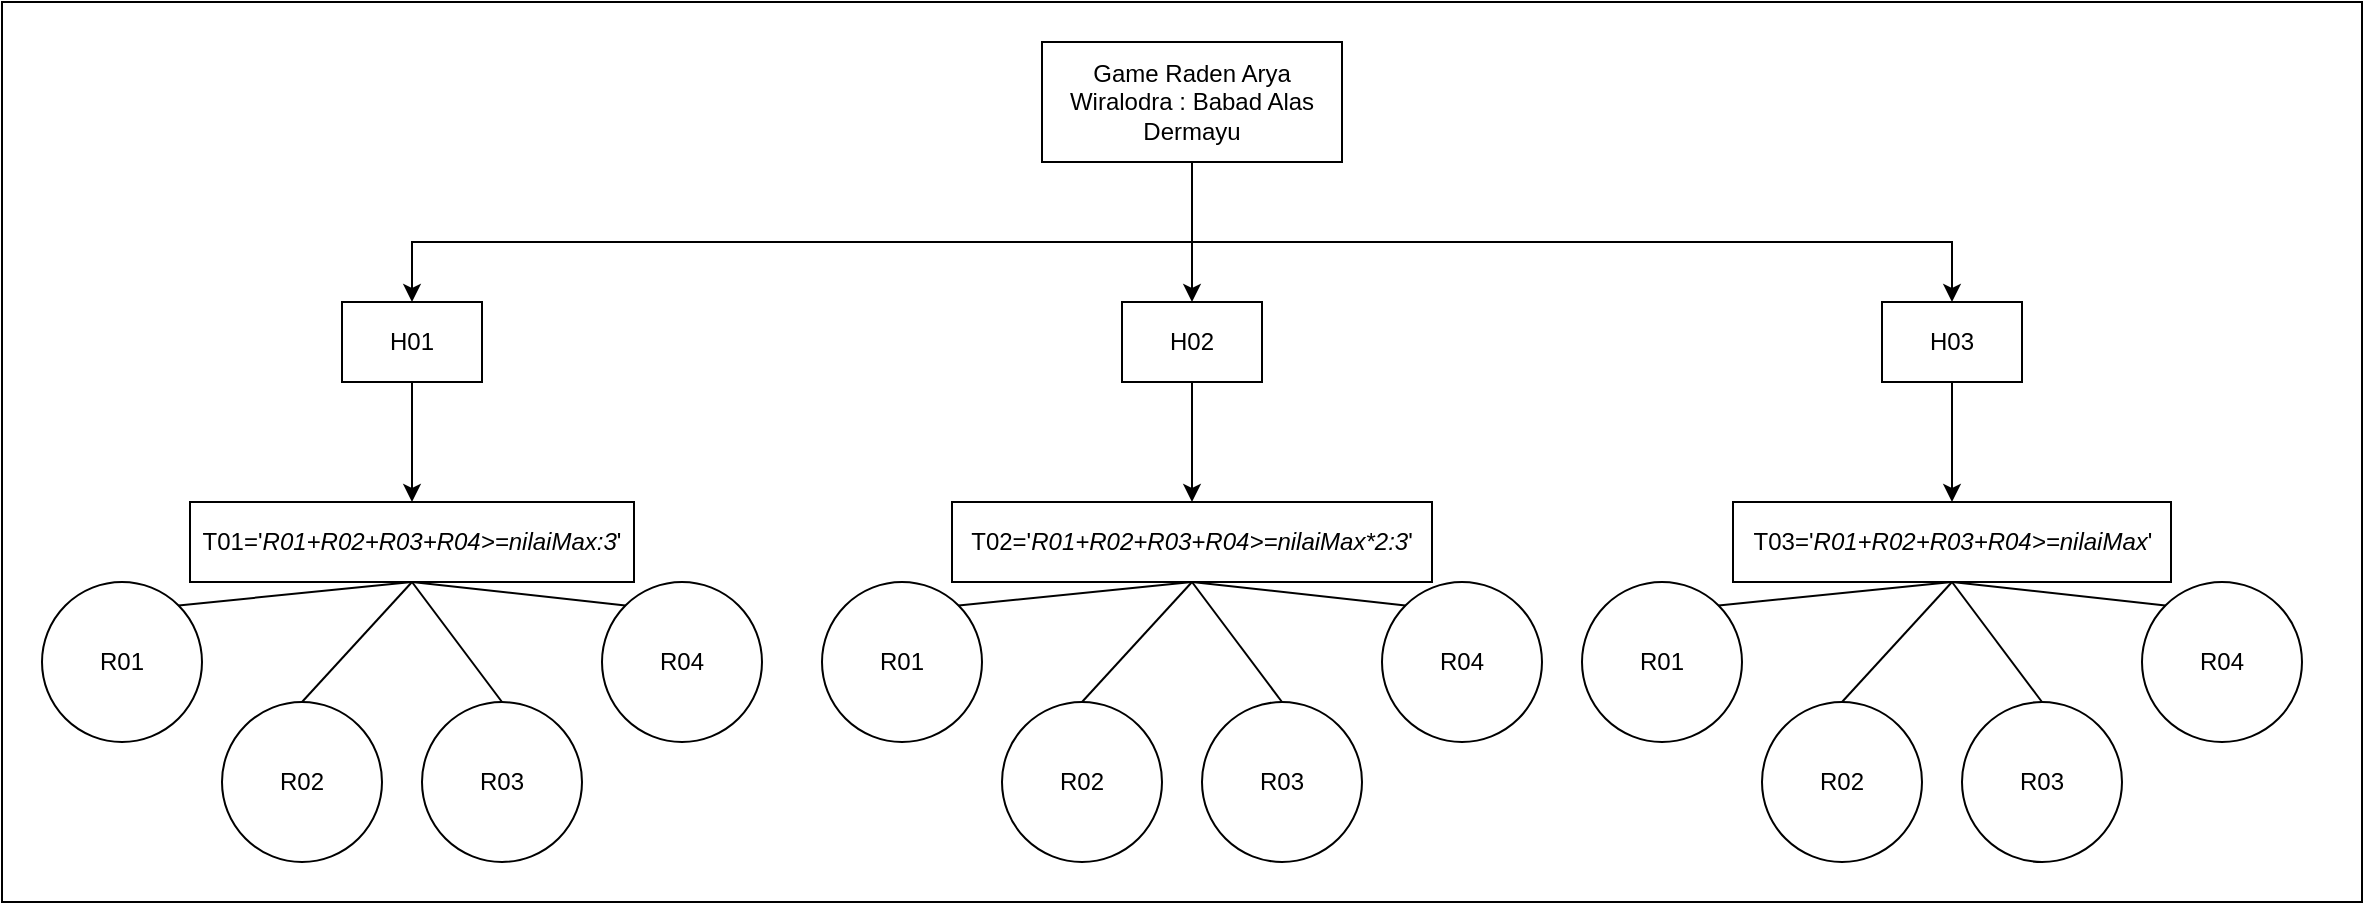 <mxfile version="13.6.4" type="github"><diagram id="F6alMVENvAiCOfsNCA-D" name="Page-1"><mxGraphModel dx="2131" dy="604" grid="1" gridSize="10" guides="1" tooltips="1" connect="1" arrows="1" fold="1" page="1" pageScale="1" pageWidth="900" pageHeight="800" math="0" shadow="0"><root><mxCell id="0"/><mxCell id="1" parent="0"/><mxCell id="dxGXI-1ypvfeSL7Pn-D6-101" value="" style="rounded=0;whiteSpace=wrap;html=1;" vertex="1" parent="1"><mxGeometry x="-440" y="70" width="1180" height="450" as="geometry"/></mxCell><mxCell id="dxGXI-1ypvfeSL7Pn-D6-5" style="edgeStyle=orthogonalEdgeStyle;rounded=0;orthogonalLoop=1;jettySize=auto;html=1;entryX=0.5;entryY=0;entryDx=0;entryDy=0;" edge="1" parent="1" source="dxGXI-1ypvfeSL7Pn-D6-1" target="dxGXI-1ypvfeSL7Pn-D6-3"><mxGeometry relative="1" as="geometry"/></mxCell><mxCell id="dxGXI-1ypvfeSL7Pn-D6-6" style="edgeStyle=orthogonalEdgeStyle;rounded=0;orthogonalLoop=1;jettySize=auto;html=1;entryX=0.5;entryY=0;entryDx=0;entryDy=0;" edge="1" parent="1" source="dxGXI-1ypvfeSL7Pn-D6-1" target="dxGXI-1ypvfeSL7Pn-D6-2"><mxGeometry relative="1" as="geometry"><Array as="points"><mxPoint x="155" y="190"/><mxPoint x="-235" y="190"/></Array></mxGeometry></mxCell><mxCell id="dxGXI-1ypvfeSL7Pn-D6-7" style="edgeStyle=orthogonalEdgeStyle;rounded=0;orthogonalLoop=1;jettySize=auto;html=1;entryX=0.5;entryY=0;entryDx=0;entryDy=0;" edge="1" parent="1" source="dxGXI-1ypvfeSL7Pn-D6-1" target="dxGXI-1ypvfeSL7Pn-D6-4"><mxGeometry relative="1" as="geometry"><Array as="points"><mxPoint x="155" y="190"/><mxPoint x="535" y="190"/></Array></mxGeometry></mxCell><mxCell id="dxGXI-1ypvfeSL7Pn-D6-1" value="&lt;span lang=&quot;EN-US&quot;&gt;Game&lt;/span&gt;&lt;i&gt;&lt;span lang=&quot;EN-US&quot;&gt; &lt;/span&gt;&lt;/i&gt;&lt;span lang=&quot;EN-US&quot;&gt;Raden Arya Wiralodra : Babad Alas Dermayu&lt;/span&gt;" style="rounded=0;whiteSpace=wrap;html=1;" vertex="1" parent="1"><mxGeometry x="80" y="90" width="150" height="60" as="geometry"/></mxCell><mxCell id="dxGXI-1ypvfeSL7Pn-D6-98" style="edgeStyle=orthogonalEdgeStyle;rounded=0;orthogonalLoop=1;jettySize=auto;html=1;entryX=0.5;entryY=0;entryDx=0;entryDy=0;" edge="1" parent="1" source="dxGXI-1ypvfeSL7Pn-D6-2" target="dxGXI-1ypvfeSL7Pn-D6-71"><mxGeometry relative="1" as="geometry"/></mxCell><mxCell id="dxGXI-1ypvfeSL7Pn-D6-2" value="H01" style="rounded=0;whiteSpace=wrap;html=1;" vertex="1" parent="1"><mxGeometry x="-270" y="220" width="70" height="40" as="geometry"/></mxCell><mxCell id="dxGXI-1ypvfeSL7Pn-D6-99" style="edgeStyle=orthogonalEdgeStyle;rounded=0;orthogonalLoop=1;jettySize=auto;html=1;entryX=0.5;entryY=0;entryDx=0;entryDy=0;" edge="1" parent="1" source="dxGXI-1ypvfeSL7Pn-D6-3" target="dxGXI-1ypvfeSL7Pn-D6-80"><mxGeometry relative="1" as="geometry"/></mxCell><mxCell id="dxGXI-1ypvfeSL7Pn-D6-3" value="H02" style="rounded=0;whiteSpace=wrap;html=1;" vertex="1" parent="1"><mxGeometry x="120" y="220" width="70" height="40" as="geometry"/></mxCell><mxCell id="dxGXI-1ypvfeSL7Pn-D6-100" style="edgeStyle=orthogonalEdgeStyle;rounded=0;orthogonalLoop=1;jettySize=auto;html=1;entryX=0.5;entryY=0;entryDx=0;entryDy=0;" edge="1" parent="1" source="dxGXI-1ypvfeSL7Pn-D6-4" target="dxGXI-1ypvfeSL7Pn-D6-89"><mxGeometry relative="1" as="geometry"/></mxCell><mxCell id="dxGXI-1ypvfeSL7Pn-D6-4" value="H03" style="rounded=0;whiteSpace=wrap;html=1;" vertex="1" parent="1"><mxGeometry x="500" y="220" width="70" height="40" as="geometry"/></mxCell><mxCell id="dxGXI-1ypvfeSL7Pn-D6-71" value="T01='&lt;i&gt;&lt;span lang=&quot;EN-US&quot;&gt;R01+R02+R03+R04&amp;gt;=nilaiMax:3&lt;/span&gt;&lt;/i&gt;'" style="rounded=0;whiteSpace=wrap;html=1;" vertex="1" parent="1"><mxGeometry x="-346" y="320" width="222" height="40" as="geometry"/></mxCell><mxCell id="dxGXI-1ypvfeSL7Pn-D6-72" value="R02" style="ellipse;whiteSpace=wrap;html=1;aspect=fixed;" vertex="1" parent="1"><mxGeometry x="-330" y="420" width="80" height="80" as="geometry"/></mxCell><mxCell id="dxGXI-1ypvfeSL7Pn-D6-73" value="&lt;div&gt;R03&lt;/div&gt;" style="ellipse;whiteSpace=wrap;html=1;aspect=fixed;" vertex="1" parent="1"><mxGeometry x="-230" y="420" width="80" height="80" as="geometry"/></mxCell><mxCell id="dxGXI-1ypvfeSL7Pn-D6-74" value="R04" style="ellipse;whiteSpace=wrap;html=1;aspect=fixed;" vertex="1" parent="1"><mxGeometry x="-140" y="360" width="80" height="80" as="geometry"/></mxCell><mxCell id="dxGXI-1ypvfeSL7Pn-D6-75" value="&lt;div&gt;R01&lt;/div&gt;" style="ellipse;whiteSpace=wrap;html=1;aspect=fixed;" vertex="1" parent="1"><mxGeometry x="-420" y="360" width="80" height="80" as="geometry"/></mxCell><mxCell id="dxGXI-1ypvfeSL7Pn-D6-76" value="" style="endArrow=none;html=1;exitX=0.5;exitY=1;exitDx=0;exitDy=0;entryX=1;entryY=0;entryDx=0;entryDy=0;" edge="1" parent="1" source="dxGXI-1ypvfeSL7Pn-D6-71" target="dxGXI-1ypvfeSL7Pn-D6-75"><mxGeometry width="50" height="50" relative="1" as="geometry"><mxPoint x="80" y="430" as="sourcePoint"/><mxPoint x="130" y="380" as="targetPoint"/></mxGeometry></mxCell><mxCell id="dxGXI-1ypvfeSL7Pn-D6-77" value="" style="endArrow=none;html=1;exitX=0.5;exitY=1;exitDx=0;exitDy=0;entryX=0.5;entryY=0;entryDx=0;entryDy=0;" edge="1" parent="1" target="dxGXI-1ypvfeSL7Pn-D6-72"><mxGeometry width="50" height="50" relative="1" as="geometry"><mxPoint x="-235.0" y="360" as="sourcePoint"/><mxPoint x="-351.716" y="371.716" as="targetPoint"/></mxGeometry></mxCell><mxCell id="dxGXI-1ypvfeSL7Pn-D6-78" value="" style="endArrow=none;html=1;exitX=0.5;exitY=1;exitDx=0;exitDy=0;entryX=0.5;entryY=0;entryDx=0;entryDy=0;" edge="1" parent="1" target="dxGXI-1ypvfeSL7Pn-D6-73"><mxGeometry width="50" height="50" relative="1" as="geometry"><mxPoint x="-235.0" y="360" as="sourcePoint"/><mxPoint x="-290" y="420" as="targetPoint"/></mxGeometry></mxCell><mxCell id="dxGXI-1ypvfeSL7Pn-D6-79" value="" style="endArrow=none;html=1;exitX=0.5;exitY=1;exitDx=0;exitDy=0;entryX=0;entryY=0;entryDx=0;entryDy=0;" edge="1" parent="1" target="dxGXI-1ypvfeSL7Pn-D6-74"><mxGeometry width="50" height="50" relative="1" as="geometry"><mxPoint x="-235.0" y="360" as="sourcePoint"/><mxPoint x="-213.68" y="420" as="targetPoint"/></mxGeometry></mxCell><mxCell id="dxGXI-1ypvfeSL7Pn-D6-80" value="T02='&lt;i&gt;&lt;span lang=&quot;EN-US&quot;&gt;R01+R02+R03+R04&amp;gt;=&lt;/span&gt;&lt;/i&gt;&lt;i&gt;&lt;span lang=&quot;EN-US&quot;&gt;nilaiMax*2:3&lt;/span&gt;&lt;/i&gt;'" style="rounded=0;whiteSpace=wrap;html=1;" vertex="1" parent="1"><mxGeometry x="35" y="320" width="240" height="40" as="geometry"/></mxCell><mxCell id="dxGXI-1ypvfeSL7Pn-D6-81" value="R02" style="ellipse;whiteSpace=wrap;html=1;aspect=fixed;" vertex="1" parent="1"><mxGeometry x="60" y="420" width="80" height="80" as="geometry"/></mxCell><mxCell id="dxGXI-1ypvfeSL7Pn-D6-82" value="&lt;div&gt;R03&lt;/div&gt;" style="ellipse;whiteSpace=wrap;html=1;aspect=fixed;" vertex="1" parent="1"><mxGeometry x="160" y="420" width="80" height="80" as="geometry"/></mxCell><mxCell id="dxGXI-1ypvfeSL7Pn-D6-83" value="R04" style="ellipse;whiteSpace=wrap;html=1;aspect=fixed;" vertex="1" parent="1"><mxGeometry x="250" y="360" width="80" height="80" as="geometry"/></mxCell><mxCell id="dxGXI-1ypvfeSL7Pn-D6-84" value="&lt;div&gt;R01&lt;/div&gt;" style="ellipse;whiteSpace=wrap;html=1;aspect=fixed;" vertex="1" parent="1"><mxGeometry x="-30" y="360" width="80" height="80" as="geometry"/></mxCell><mxCell id="dxGXI-1ypvfeSL7Pn-D6-85" value="" style="endArrow=none;html=1;exitX=0.5;exitY=1;exitDx=0;exitDy=0;entryX=1;entryY=0;entryDx=0;entryDy=0;" edge="1" parent="1" source="dxGXI-1ypvfeSL7Pn-D6-80" target="dxGXI-1ypvfeSL7Pn-D6-84"><mxGeometry width="50" height="50" relative="1" as="geometry"><mxPoint x="470" y="430" as="sourcePoint"/><mxPoint x="520" y="380" as="targetPoint"/></mxGeometry></mxCell><mxCell id="dxGXI-1ypvfeSL7Pn-D6-86" value="" style="endArrow=none;html=1;exitX=0.5;exitY=1;exitDx=0;exitDy=0;entryX=0.5;entryY=0;entryDx=0;entryDy=0;" edge="1" parent="1" target="dxGXI-1ypvfeSL7Pn-D6-81"><mxGeometry width="50" height="50" relative="1" as="geometry"><mxPoint x="155.0" y="360" as="sourcePoint"/><mxPoint x="38.284" y="371.716" as="targetPoint"/></mxGeometry></mxCell><mxCell id="dxGXI-1ypvfeSL7Pn-D6-87" value="" style="endArrow=none;html=1;exitX=0.5;exitY=1;exitDx=0;exitDy=0;entryX=0.5;entryY=0;entryDx=0;entryDy=0;" edge="1" parent="1" target="dxGXI-1ypvfeSL7Pn-D6-82"><mxGeometry width="50" height="50" relative="1" as="geometry"><mxPoint x="155.0" y="360" as="sourcePoint"/><mxPoint x="100" y="420" as="targetPoint"/></mxGeometry></mxCell><mxCell id="dxGXI-1ypvfeSL7Pn-D6-88" value="" style="endArrow=none;html=1;exitX=0.5;exitY=1;exitDx=0;exitDy=0;entryX=0;entryY=0;entryDx=0;entryDy=0;" edge="1" parent="1" target="dxGXI-1ypvfeSL7Pn-D6-83"><mxGeometry width="50" height="50" relative="1" as="geometry"><mxPoint x="155.0" y="360" as="sourcePoint"/><mxPoint x="176.32" y="420" as="targetPoint"/></mxGeometry></mxCell><mxCell id="dxGXI-1ypvfeSL7Pn-D6-89" value="&lt;div&gt;T03='&lt;i&gt;&lt;span lang=&quot;EN-US&quot;&gt;R01+R02+R03+R04&amp;gt;=&lt;/span&gt;&lt;/i&gt;&lt;i&gt;&lt;span lang=&quot;EN-US&quot;&gt;nilaiMax&lt;/span&gt;&lt;/i&gt;'&lt;/div&gt;" style="rounded=0;whiteSpace=wrap;html=1;" vertex="1" parent="1"><mxGeometry x="425.5" y="320" width="219" height="40" as="geometry"/></mxCell><mxCell id="dxGXI-1ypvfeSL7Pn-D6-90" value="R02" style="ellipse;whiteSpace=wrap;html=1;aspect=fixed;" vertex="1" parent="1"><mxGeometry x="440" y="420" width="80" height="80" as="geometry"/></mxCell><mxCell id="dxGXI-1ypvfeSL7Pn-D6-91" value="&lt;div&gt;R03&lt;/div&gt;" style="ellipse;whiteSpace=wrap;html=1;aspect=fixed;" vertex="1" parent="1"><mxGeometry x="540" y="420" width="80" height="80" as="geometry"/></mxCell><mxCell id="dxGXI-1ypvfeSL7Pn-D6-92" value="R04" style="ellipse;whiteSpace=wrap;html=1;aspect=fixed;" vertex="1" parent="1"><mxGeometry x="630" y="360" width="80" height="80" as="geometry"/></mxCell><mxCell id="dxGXI-1ypvfeSL7Pn-D6-93" value="&lt;div&gt;R01&lt;/div&gt;" style="ellipse;whiteSpace=wrap;html=1;aspect=fixed;" vertex="1" parent="1"><mxGeometry x="350" y="360" width="80" height="80" as="geometry"/></mxCell><mxCell id="dxGXI-1ypvfeSL7Pn-D6-94" value="" style="endArrow=none;html=1;exitX=0.5;exitY=1;exitDx=0;exitDy=0;entryX=1;entryY=0;entryDx=0;entryDy=0;" edge="1" parent="1" source="dxGXI-1ypvfeSL7Pn-D6-89" target="dxGXI-1ypvfeSL7Pn-D6-93"><mxGeometry width="50" height="50" relative="1" as="geometry"><mxPoint x="850" y="430" as="sourcePoint"/><mxPoint x="900" y="380" as="targetPoint"/></mxGeometry></mxCell><mxCell id="dxGXI-1ypvfeSL7Pn-D6-95" value="" style="endArrow=none;html=1;exitX=0.5;exitY=1;exitDx=0;exitDy=0;entryX=0.5;entryY=0;entryDx=0;entryDy=0;" edge="1" parent="1" target="dxGXI-1ypvfeSL7Pn-D6-90"><mxGeometry width="50" height="50" relative="1" as="geometry"><mxPoint x="535" y="360" as="sourcePoint"/><mxPoint x="418.284" y="371.716" as="targetPoint"/></mxGeometry></mxCell><mxCell id="dxGXI-1ypvfeSL7Pn-D6-96" value="" style="endArrow=none;html=1;exitX=0.5;exitY=1;exitDx=0;exitDy=0;entryX=0.5;entryY=0;entryDx=0;entryDy=0;" edge="1" parent="1" target="dxGXI-1ypvfeSL7Pn-D6-91"><mxGeometry width="50" height="50" relative="1" as="geometry"><mxPoint x="535" y="360" as="sourcePoint"/><mxPoint x="480" y="420" as="targetPoint"/></mxGeometry></mxCell><mxCell id="dxGXI-1ypvfeSL7Pn-D6-97" value="" style="endArrow=none;html=1;exitX=0.5;exitY=1;exitDx=0;exitDy=0;entryX=0;entryY=0;entryDx=0;entryDy=0;" edge="1" parent="1" target="dxGXI-1ypvfeSL7Pn-D6-92"><mxGeometry width="50" height="50" relative="1" as="geometry"><mxPoint x="535" y="360" as="sourcePoint"/><mxPoint x="556.32" y="420" as="targetPoint"/></mxGeometry></mxCell></root></mxGraphModel></diagram></mxfile>